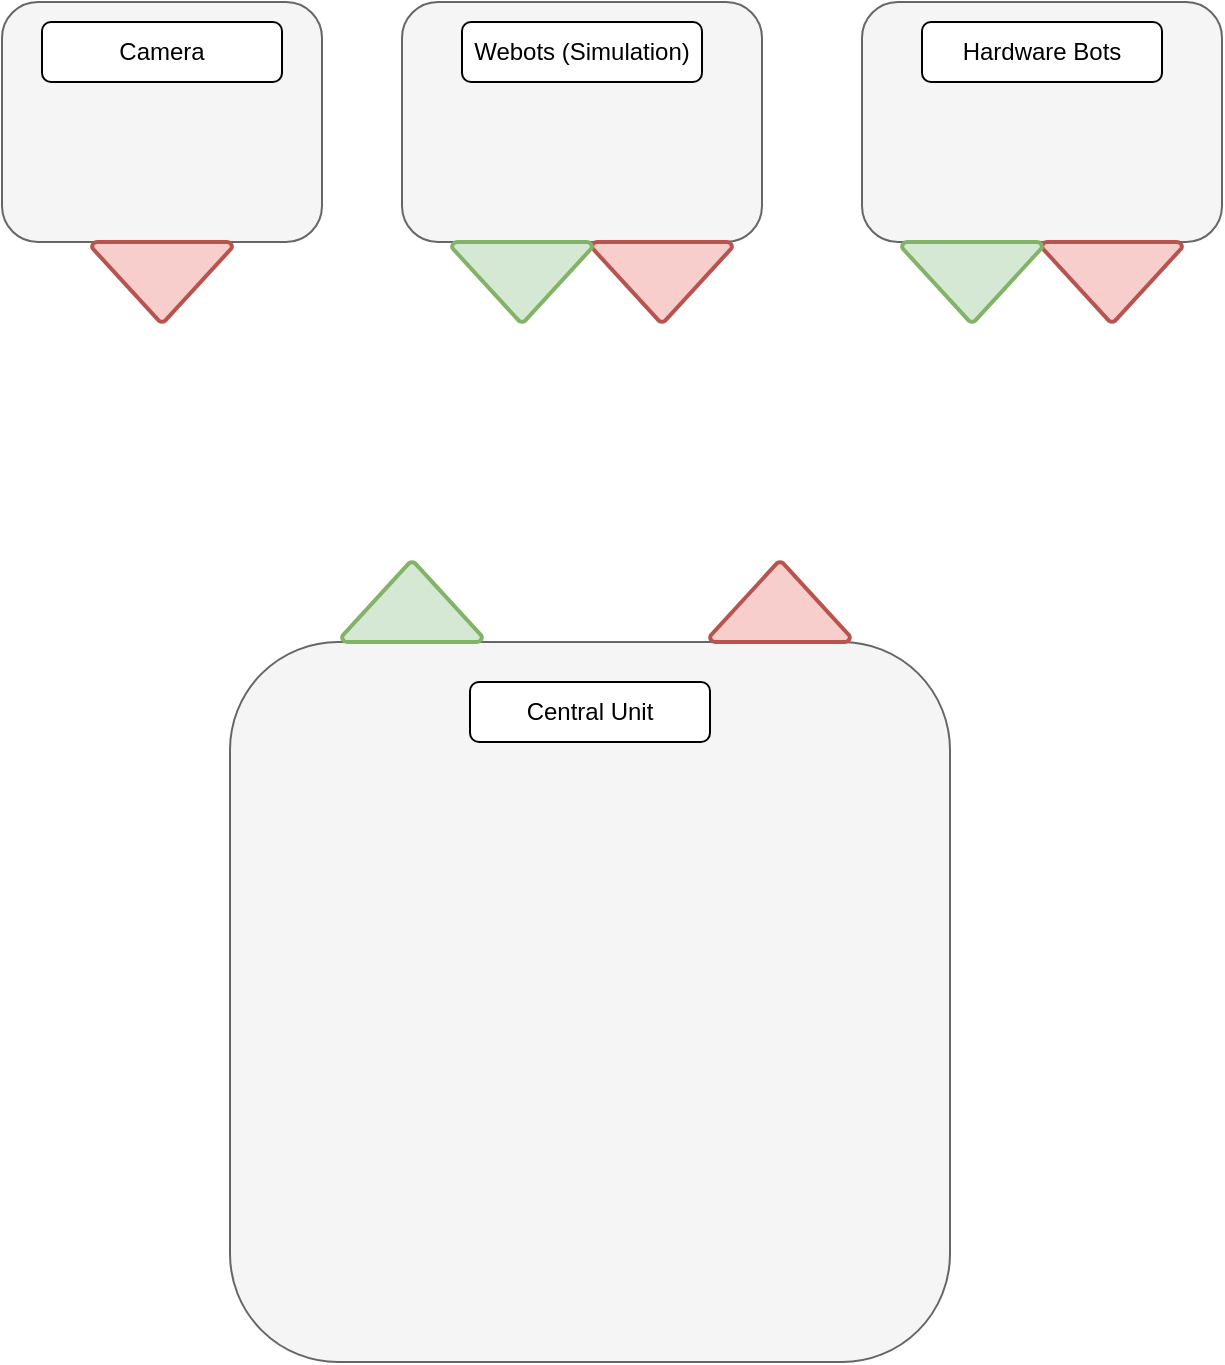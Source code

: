 <mxfile version="14.5.7" type="device"><diagram id="qN-1aCGbZZx9H0_-zFie" name="Page-1"><mxGraphModel dx="1422" dy="762" grid="1" gridSize="10" guides="1" tooltips="1" connect="1" arrows="1" fold="1" page="1" pageScale="1" pageWidth="827" pageHeight="1169" math="0" shadow="0"><root><mxCell id="0"/><mxCell id="1" parent="0"/><mxCell id="By_EQKy2th3I07SQvj5k-1" value="" style="rounded=1;whiteSpace=wrap;html=1;fillColor=#f5f5f5;strokeColor=#666666;fontColor=#333333;" vertex="1" parent="1"><mxGeometry x="234" y="360" width="360" height="360" as="geometry"/></mxCell><mxCell id="By_EQKy2th3I07SQvj5k-2" value="Central Unit" style="rounded=1;whiteSpace=wrap;html=1;" vertex="1" parent="1"><mxGeometry x="354" y="380" width="120" height="30" as="geometry"/></mxCell><mxCell id="By_EQKy2th3I07SQvj5k-4" value="" style="rounded=1;whiteSpace=wrap;html=1;fillColor=#f5f5f5;strokeColor=#666666;fontColor=#333333;" vertex="1" parent="1"><mxGeometry x="120" y="40" width="160" height="120" as="geometry"/></mxCell><mxCell id="By_EQKy2th3I07SQvj5k-5" value="Camera" style="rounded=1;whiteSpace=wrap;html=1;" vertex="1" parent="1"><mxGeometry x="140" y="50" width="120" height="30" as="geometry"/></mxCell><mxCell id="By_EQKy2th3I07SQvj5k-6" value="" style="rounded=1;whiteSpace=wrap;html=1;fillColor=#f5f5f5;strokeColor=#666666;fontColor=#333333;" vertex="1" parent="1"><mxGeometry x="320" y="40" width="180" height="120" as="geometry"/></mxCell><mxCell id="By_EQKy2th3I07SQvj5k-7" value="Webots (Simulation)" style="rounded=1;whiteSpace=wrap;html=1;" vertex="1" parent="1"><mxGeometry x="350" y="50" width="120" height="30" as="geometry"/></mxCell><mxCell id="By_EQKy2th3I07SQvj5k-8" value="" style="rounded=1;whiteSpace=wrap;html=1;fillColor=#f5f5f5;strokeColor=#666666;fontColor=#333333;" vertex="1" parent="1"><mxGeometry x="550" y="40" width="180" height="120" as="geometry"/></mxCell><mxCell id="By_EQKy2th3I07SQvj5k-9" value="Hardware Bots" style="rounded=1;whiteSpace=wrap;html=1;" vertex="1" parent="1"><mxGeometry x="580" y="50" width="120" height="30" as="geometry"/></mxCell><mxCell id="By_EQKy2th3I07SQvj5k-10" value="" style="strokeWidth=2;html=1;shape=mxgraph.flowchart.extract_or_measurement;whiteSpace=wrap;fillColor=#d5e8d4;strokeColor=#82b366;" vertex="1" parent="1"><mxGeometry x="290" y="320" width="70" height="40" as="geometry"/></mxCell><mxCell id="By_EQKy2th3I07SQvj5k-11" value="" style="strokeWidth=2;html=1;shape=mxgraph.flowchart.extract_or_measurement;whiteSpace=wrap;fillColor=#f8cecc;strokeColor=#b85450;" vertex="1" parent="1"><mxGeometry x="474" y="320" width="70" height="40" as="geometry"/></mxCell><mxCell id="By_EQKy2th3I07SQvj5k-13" value="" style="strokeWidth=2;html=1;shape=mxgraph.flowchart.extract_or_measurement;whiteSpace=wrap;fillColor=#f8cecc;strokeColor=#b85450;rotation=-180;" vertex="1" parent="1"><mxGeometry x="165" y="160" width="70" height="40" as="geometry"/></mxCell><mxCell id="By_EQKy2th3I07SQvj5k-14" value="" style="strokeWidth=2;html=1;shape=mxgraph.flowchart.extract_or_measurement;whiteSpace=wrap;fillColor=#f8cecc;strokeColor=#b85450;rotation=-180;" vertex="1" parent="1"><mxGeometry x="640" y="160" width="70" height="40" as="geometry"/></mxCell><mxCell id="By_EQKy2th3I07SQvj5k-15" value="" style="strokeWidth=2;html=1;shape=mxgraph.flowchart.extract_or_measurement;whiteSpace=wrap;fillColor=#d5e8d4;strokeColor=#82b366;rotation=-180;" vertex="1" parent="1"><mxGeometry x="570" y="160" width="70" height="40" as="geometry"/></mxCell><mxCell id="By_EQKy2th3I07SQvj5k-16" value="" style="strokeWidth=2;html=1;shape=mxgraph.flowchart.extract_or_measurement;whiteSpace=wrap;fillColor=#f8cecc;strokeColor=#b85450;rotation=-180;" vertex="1" parent="1"><mxGeometry x="415" y="160" width="70" height="40" as="geometry"/></mxCell><mxCell id="By_EQKy2th3I07SQvj5k-17" value="" style="strokeWidth=2;html=1;shape=mxgraph.flowchart.extract_or_measurement;whiteSpace=wrap;fillColor=#d5e8d4;strokeColor=#82b366;rotation=-180;" vertex="1" parent="1"><mxGeometry x="345" y="160" width="70" height="40" as="geometry"/></mxCell></root></mxGraphModel></diagram></mxfile>